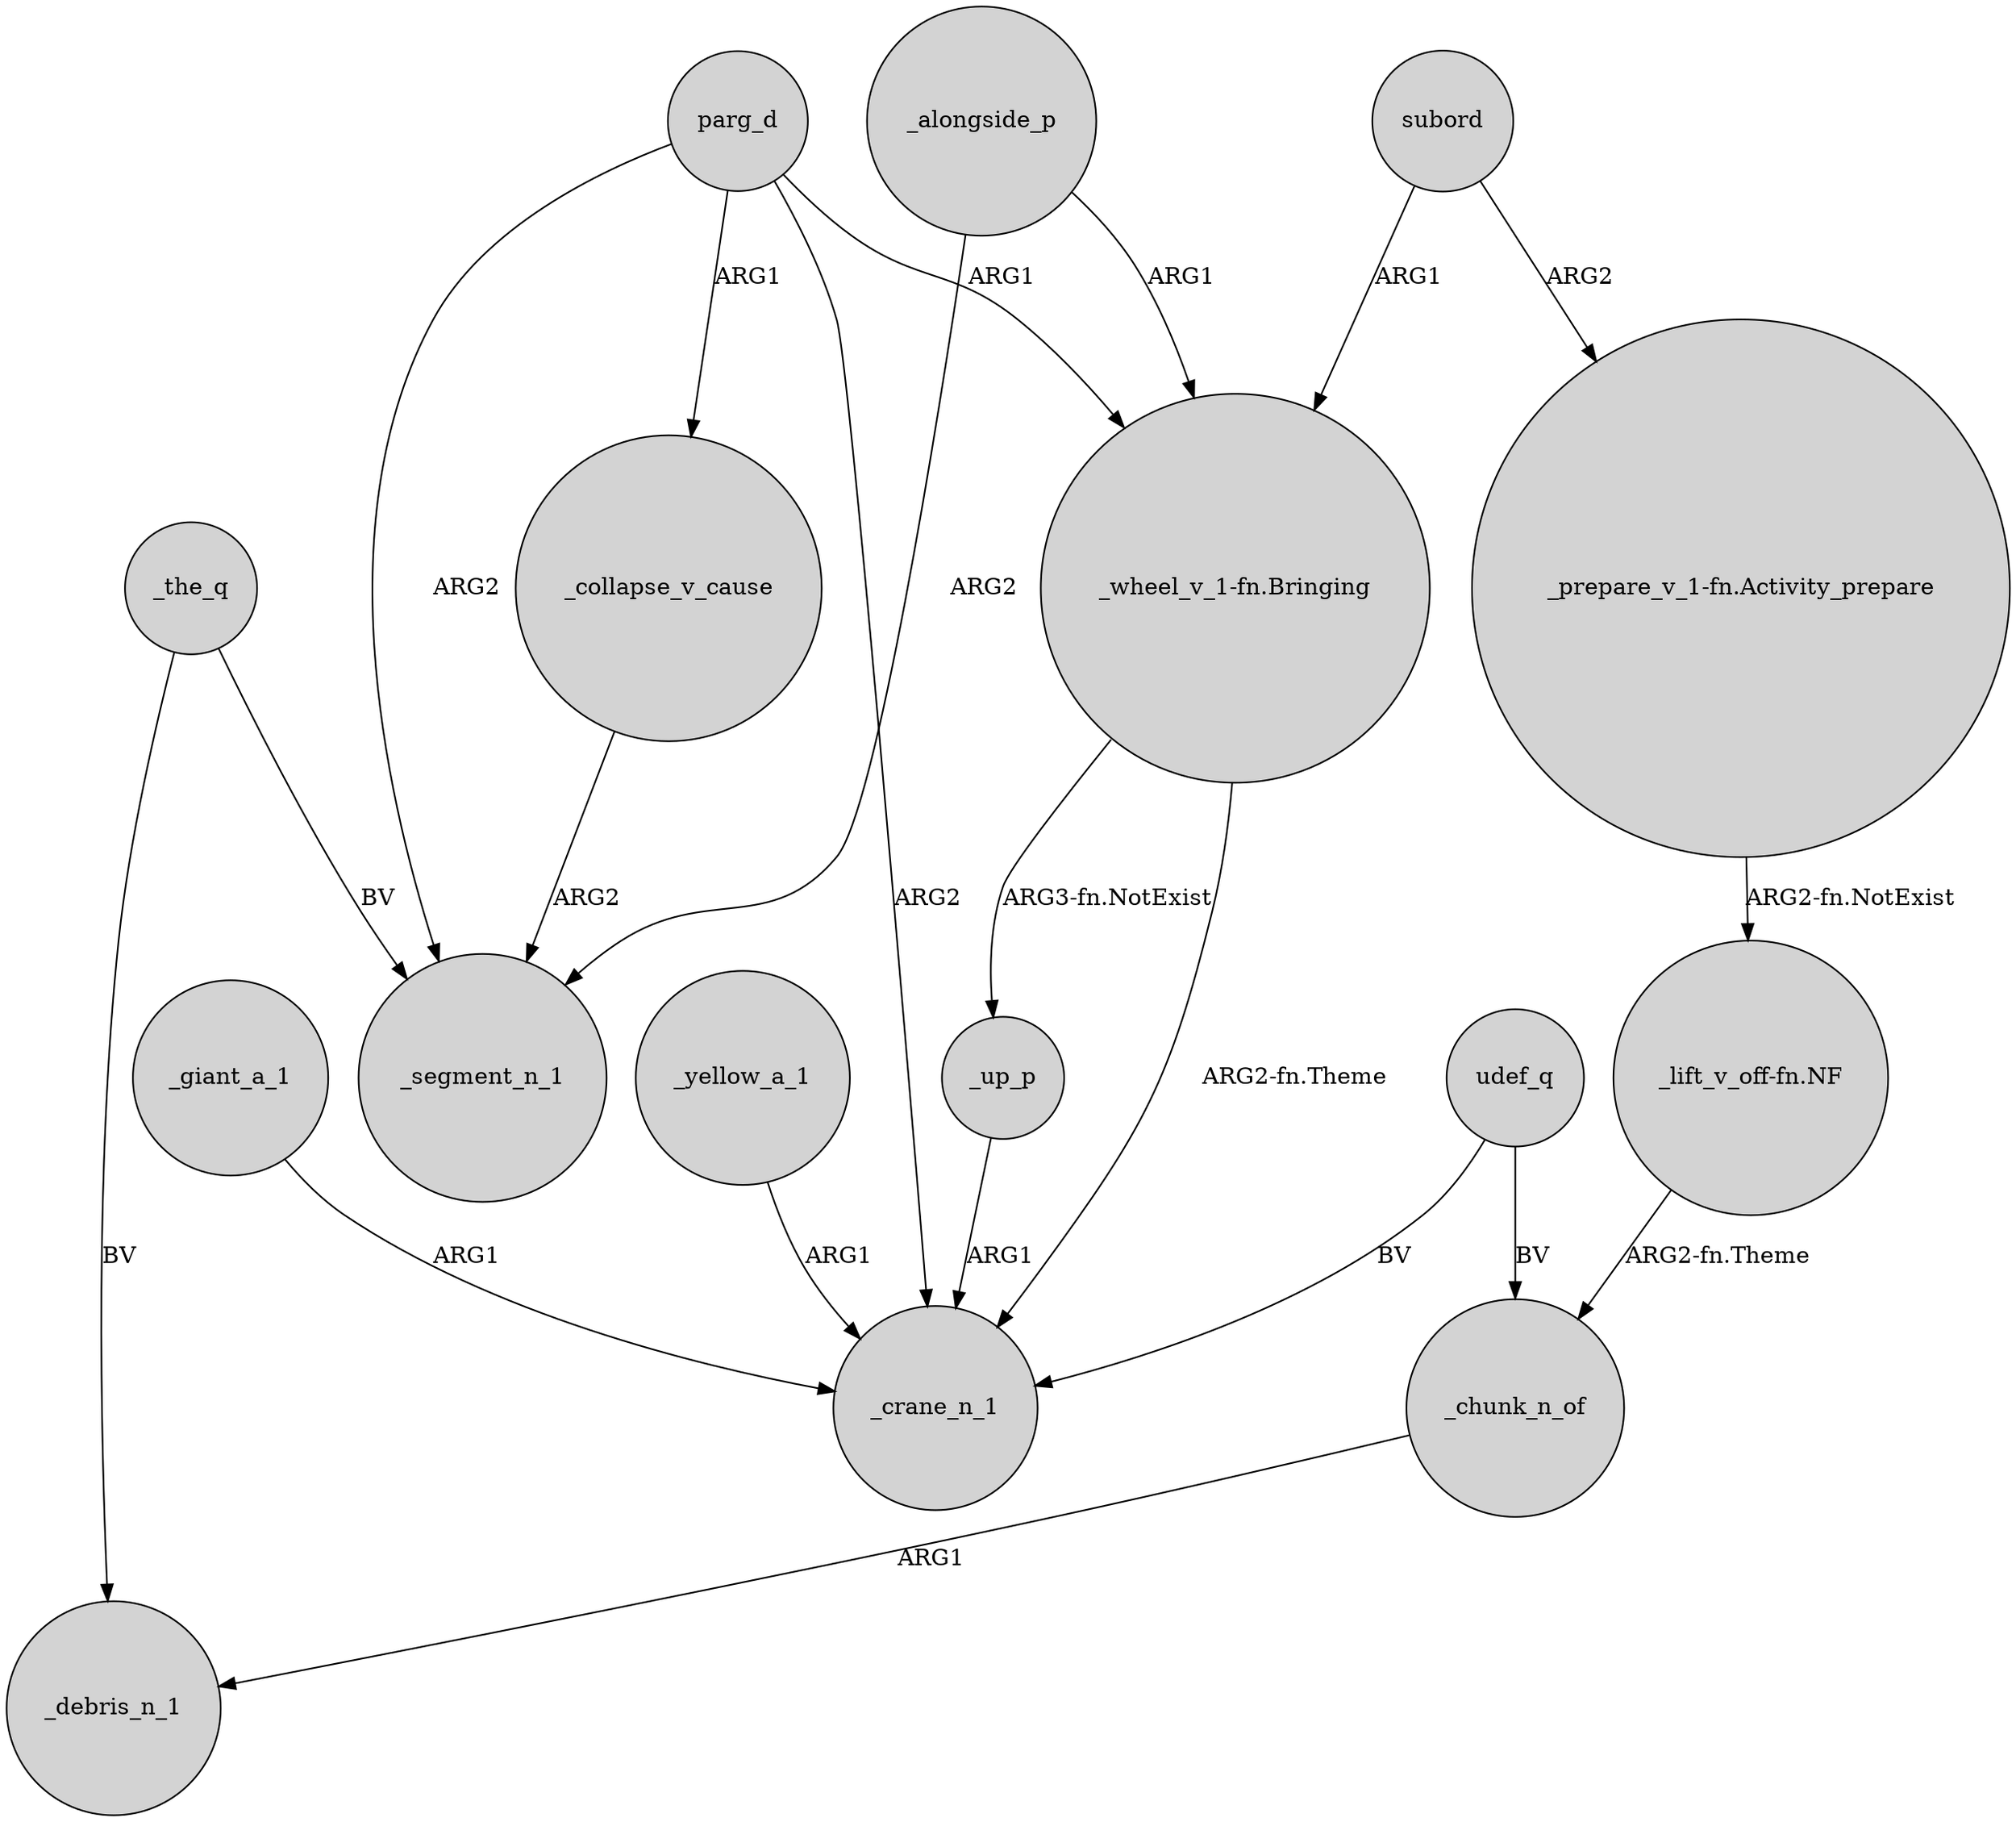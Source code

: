 digraph {
	node [shape=circle style=filled]
	parg_d -> _collapse_v_cause [label=ARG1]
	_the_q -> _segment_n_1 [label=BV]
	"_prepare_v_1-fn.Activity_prepare" -> "_lift_v_off-fn.NF" [label="ARG2-fn.NotExist"]
	_giant_a_1 -> _crane_n_1 [label=ARG1]
	_alongside_p -> "_wheel_v_1-fn.Bringing" [label=ARG1]
	_chunk_n_of -> _debris_n_1 [label=ARG1]
	_yellow_a_1 -> _crane_n_1 [label=ARG1]
	_up_p -> _crane_n_1 [label=ARG1]
	subord -> "_prepare_v_1-fn.Activity_prepare" [label=ARG2]
	parg_d -> _crane_n_1 [label=ARG2]
	parg_d -> "_wheel_v_1-fn.Bringing" [label=ARG1]
	_the_q -> _debris_n_1 [label=BV]
	subord -> "_wheel_v_1-fn.Bringing" [label=ARG1]
	udef_q -> _crane_n_1 [label=BV]
	"_wheel_v_1-fn.Bringing" -> _crane_n_1 [label="ARG2-fn.Theme"]
	parg_d -> _segment_n_1 [label=ARG2]
	udef_q -> _chunk_n_of [label=BV]
	"_wheel_v_1-fn.Bringing" -> _up_p [label="ARG3-fn.NotExist"]
	"_lift_v_off-fn.NF" -> _chunk_n_of [label="ARG2-fn.Theme"]
	_alongside_p -> _segment_n_1 [label=ARG2]
	_collapse_v_cause -> _segment_n_1 [label=ARG2]
}
